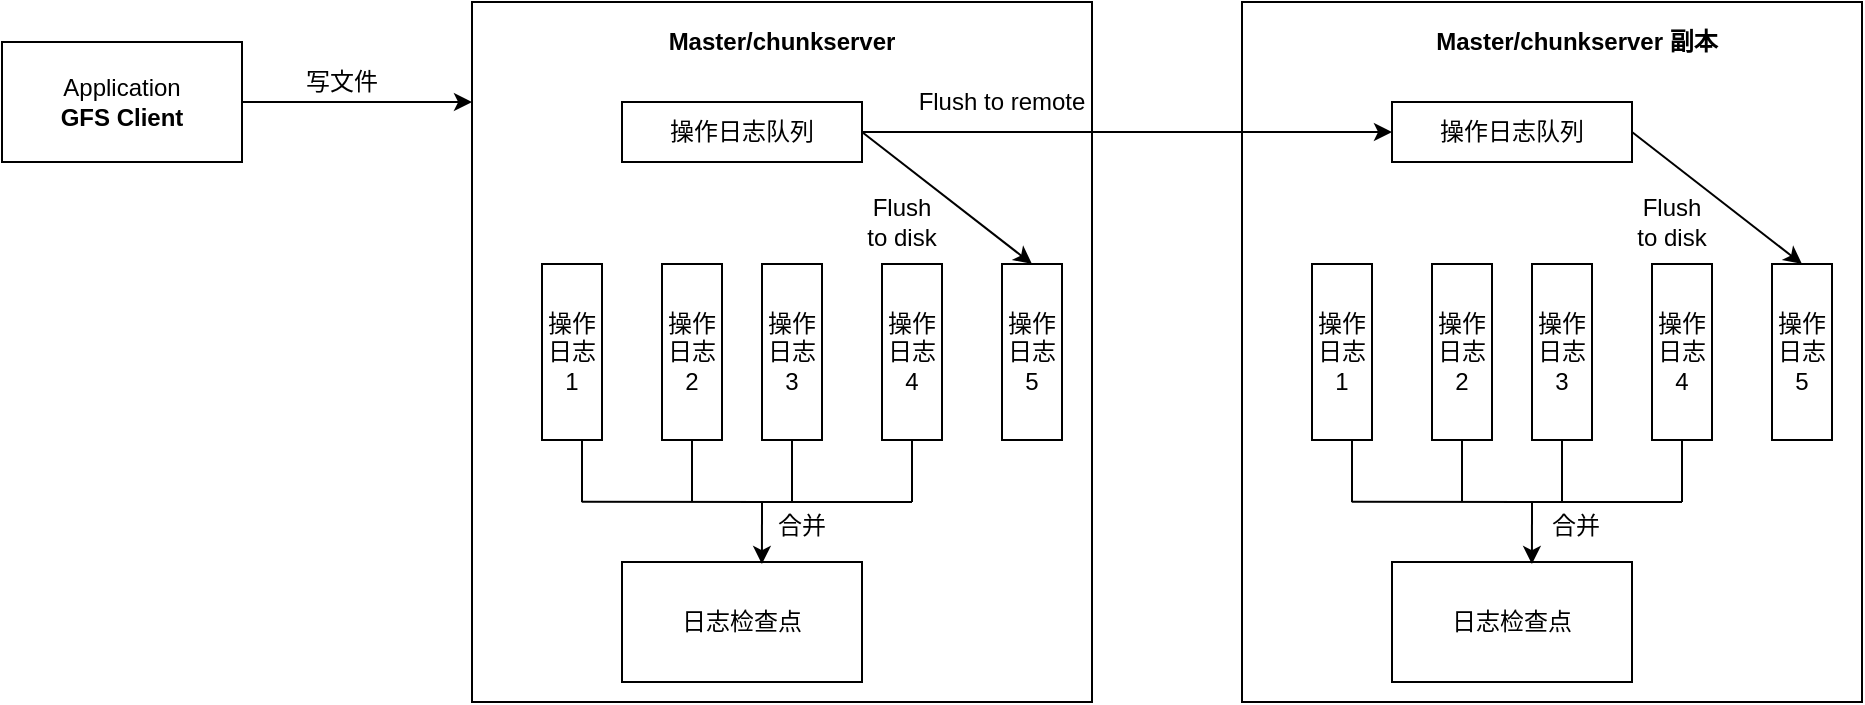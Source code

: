 <mxfile version="13.0.3" type="device"><diagram id="y2w5CcBGsDIYwj5IuvyY" name="Page-1"><mxGraphModel dx="946" dy="624" grid="1" gridSize="10" guides="1" tooltips="1" connect="1" arrows="1" fold="1" page="1" pageScale="1" pageWidth="827" pageHeight="1169" math="0" shadow="0"><root><mxCell id="0"/><mxCell id="1" parent="0"/><mxCell id="3coGC16bLJGF453r9_Ig-2" value="" style="rounded=0;whiteSpace=wrap;html=1;fillColor=none;" vertex="1" parent="1"><mxGeometry x="255" y="30" width="310" height="350" as="geometry"/></mxCell><mxCell id="3coGC16bLJGF453r9_Ig-3" value="Master/chunkserver" style="text;html=1;strokeColor=none;fillColor=none;align=center;verticalAlign=middle;whiteSpace=wrap;rounded=0;fontStyle=1" vertex="1" parent="1"><mxGeometry x="390" y="40" width="40" height="20" as="geometry"/></mxCell><mxCell id="3coGC16bLJGF453r9_Ig-4" value="Application&lt;br&gt;&lt;b&gt;GFS Client&lt;/b&gt;" style="rounded=0;whiteSpace=wrap;html=1;fillColor=none;" vertex="1" parent="1"><mxGeometry x="20" y="50" width="120" height="60" as="geometry"/></mxCell><mxCell id="3coGC16bLJGF453r9_Ig-5" value="" style="endArrow=classic;html=1;entryX=0;entryY=0.143;entryDx=0;entryDy=0;exitX=1;exitY=0.5;exitDx=0;exitDy=0;entryPerimeter=0;" edge="1" parent="1" source="3coGC16bLJGF453r9_Ig-4" target="3coGC16bLJGF453r9_Ig-2"><mxGeometry width="50" height="50" relative="1" as="geometry"><mxPoint x="160" y="240" as="sourcePoint"/><mxPoint x="210" y="190" as="targetPoint"/></mxGeometry></mxCell><mxCell id="3coGC16bLJGF453r9_Ig-6" value="写文件" style="text;html=1;strokeColor=none;fillColor=none;align=center;verticalAlign=middle;whiteSpace=wrap;rounded=0;" vertex="1" parent="1"><mxGeometry x="170" y="60" width="40" height="20" as="geometry"/></mxCell><mxCell id="3coGC16bLJGF453r9_Ig-7" value="操作日志&lt;br&gt;1" style="rounded=0;whiteSpace=wrap;html=1;fillColor=none;" vertex="1" parent="1"><mxGeometry x="290" y="161" width="30" height="88" as="geometry"/></mxCell><mxCell id="3coGC16bLJGF453r9_Ig-8" value="操作日志&lt;br&gt;2" style="rounded=0;whiteSpace=wrap;html=1;fillColor=none;" vertex="1" parent="1"><mxGeometry x="350" y="161" width="30" height="88" as="geometry"/></mxCell><mxCell id="3coGC16bLJGF453r9_Ig-9" value="操作日志&lt;br&gt;3" style="rounded=0;whiteSpace=wrap;html=1;fillColor=none;" vertex="1" parent="1"><mxGeometry x="400" y="161" width="30" height="88" as="geometry"/></mxCell><mxCell id="3coGC16bLJGF453r9_Ig-10" value="操作日志&lt;br&gt;4" style="rounded=0;whiteSpace=wrap;html=1;fillColor=none;" vertex="1" parent="1"><mxGeometry x="460" y="161" width="30" height="88" as="geometry"/></mxCell><mxCell id="3coGC16bLJGF453r9_Ig-11" value="操作日志&lt;br&gt;5" style="rounded=0;whiteSpace=wrap;html=1;fillColor=none;" vertex="1" parent="1"><mxGeometry x="520" y="161" width="30" height="88" as="geometry"/></mxCell><mxCell id="3coGC16bLJGF453r9_Ig-12" value="日志检查点" style="rounded=0;whiteSpace=wrap;html=1;fillColor=none;" vertex="1" parent="1"><mxGeometry x="330" y="310" width="120" height="60" as="geometry"/></mxCell><mxCell id="3coGC16bLJGF453r9_Ig-18" value="" style="endArrow=none;html=1;exitX=0.177;exitY=0.714;exitDx=0;exitDy=0;exitPerimeter=0;" edge="1" parent="1"><mxGeometry width="50" height="50" relative="1" as="geometry"><mxPoint x="309.87" y="279.9" as="sourcePoint"/><mxPoint x="475" y="280" as="targetPoint"/></mxGeometry></mxCell><mxCell id="3coGC16bLJGF453r9_Ig-19" value="" style="endArrow=classic;html=1;entryX=0.583;entryY=0.017;entryDx=0;entryDy=0;entryPerimeter=0;" edge="1" parent="1" target="3coGC16bLJGF453r9_Ig-12"><mxGeometry width="50" height="50" relative="1" as="geometry"><mxPoint x="400" y="280" as="sourcePoint"/><mxPoint x="430" y="300" as="targetPoint"/></mxGeometry></mxCell><mxCell id="3coGC16bLJGF453r9_Ig-20" value="" style="endArrow=none;html=1;" edge="1" parent="1"><mxGeometry width="50" height="50" relative="1" as="geometry"><mxPoint x="310" y="280" as="sourcePoint"/><mxPoint x="310" y="249" as="targetPoint"/></mxGeometry></mxCell><mxCell id="3coGC16bLJGF453r9_Ig-21" value="" style="endArrow=none;html=1;entryX=0.5;entryY=1;entryDx=0;entryDy=0;" edge="1" parent="1" target="3coGC16bLJGF453r9_Ig-8"><mxGeometry width="50" height="50" relative="1" as="geometry"><mxPoint x="365" y="280" as="sourcePoint"/><mxPoint x="400" y="260" as="targetPoint"/></mxGeometry></mxCell><mxCell id="3coGC16bLJGF453r9_Ig-22" value="" style="endArrow=none;html=1;entryX=0.5;entryY=1;entryDx=0;entryDy=0;" edge="1" parent="1" target="3coGC16bLJGF453r9_Ig-10"><mxGeometry width="50" height="50" relative="1" as="geometry"><mxPoint x="475" y="280" as="sourcePoint"/><mxPoint x="520" y="250" as="targetPoint"/></mxGeometry></mxCell><mxCell id="3coGC16bLJGF453r9_Ig-23" value="" style="endArrow=none;html=1;entryX=0.5;entryY=1;entryDx=0;entryDy=0;" edge="1" parent="1" target="3coGC16bLJGF453r9_Ig-9"><mxGeometry width="50" height="50" relative="1" as="geometry"><mxPoint x="415" y="280" as="sourcePoint"/><mxPoint x="520" y="300" as="targetPoint"/></mxGeometry></mxCell><mxCell id="3coGC16bLJGF453r9_Ig-26" value="操作日志队列" style="rounded=0;whiteSpace=wrap;html=1;fillColor=none;" vertex="1" parent="1"><mxGeometry x="330" y="80" width="120" height="30" as="geometry"/></mxCell><mxCell id="3coGC16bLJGF453r9_Ig-27" value="" style="endArrow=classic;html=1;entryX=0.5;entryY=0;entryDx=0;entryDy=0;exitX=1;exitY=0.5;exitDx=0;exitDy=0;" edge="1" parent="1" source="3coGC16bLJGF453r9_Ig-26" target="3coGC16bLJGF453r9_Ig-11"><mxGeometry width="50" height="50" relative="1" as="geometry"><mxPoint x="500" y="150" as="sourcePoint"/><mxPoint x="550" y="100" as="targetPoint"/></mxGeometry></mxCell><mxCell id="3coGC16bLJGF453r9_Ig-28" value="Flush to disk" style="text;html=1;strokeColor=none;fillColor=none;align=center;verticalAlign=middle;whiteSpace=wrap;rounded=0;" vertex="1" parent="1"><mxGeometry x="450" y="130" width="40" height="20" as="geometry"/></mxCell><mxCell id="3coGC16bLJGF453r9_Ig-33" value="" style="rounded=0;whiteSpace=wrap;html=1;fillColor=none;" vertex="1" parent="1"><mxGeometry x="640" y="30" width="310" height="350" as="geometry"/></mxCell><mxCell id="3coGC16bLJGF453r9_Ig-34" value="Master/chunkserver 副本" style="text;html=1;strokeColor=none;fillColor=none;align=center;verticalAlign=middle;whiteSpace=wrap;rounded=0;fontStyle=1" vertex="1" parent="1"><mxGeometry x="730.75" y="40" width="152.5" height="20" as="geometry"/></mxCell><mxCell id="3coGC16bLJGF453r9_Ig-35" value="操作日志&lt;br&gt;1" style="rounded=0;whiteSpace=wrap;html=1;fillColor=none;" vertex="1" parent="1"><mxGeometry x="675" y="161" width="30" height="88" as="geometry"/></mxCell><mxCell id="3coGC16bLJGF453r9_Ig-36" value="操作日志&lt;br&gt;2" style="rounded=0;whiteSpace=wrap;html=1;fillColor=none;" vertex="1" parent="1"><mxGeometry x="735" y="161" width="30" height="88" as="geometry"/></mxCell><mxCell id="3coGC16bLJGF453r9_Ig-37" value="操作日志&lt;br&gt;3" style="rounded=0;whiteSpace=wrap;html=1;fillColor=none;" vertex="1" parent="1"><mxGeometry x="785" y="161" width="30" height="88" as="geometry"/></mxCell><mxCell id="3coGC16bLJGF453r9_Ig-38" value="操作日志&lt;br&gt;4" style="rounded=0;whiteSpace=wrap;html=1;fillColor=none;" vertex="1" parent="1"><mxGeometry x="845" y="161" width="30" height="88" as="geometry"/></mxCell><mxCell id="3coGC16bLJGF453r9_Ig-39" value="操作日志&lt;br&gt;5" style="rounded=0;whiteSpace=wrap;html=1;fillColor=none;" vertex="1" parent="1"><mxGeometry x="905" y="161" width="30" height="88" as="geometry"/></mxCell><mxCell id="3coGC16bLJGF453r9_Ig-40" value="日志检查点" style="rounded=0;whiteSpace=wrap;html=1;fillColor=none;" vertex="1" parent="1"><mxGeometry x="715" y="310" width="120" height="60" as="geometry"/></mxCell><mxCell id="3coGC16bLJGF453r9_Ig-41" value="" style="endArrow=none;html=1;exitX=0.177;exitY=0.714;exitDx=0;exitDy=0;exitPerimeter=0;" edge="1" parent="1"><mxGeometry width="50" height="50" relative="1" as="geometry"><mxPoint x="694.87" y="279.9" as="sourcePoint"/><mxPoint x="860" y="280" as="targetPoint"/></mxGeometry></mxCell><mxCell id="3coGC16bLJGF453r9_Ig-42" value="" style="endArrow=classic;html=1;entryX=0.583;entryY=0.017;entryDx=0;entryDy=0;entryPerimeter=0;" edge="1" parent="1" target="3coGC16bLJGF453r9_Ig-40"><mxGeometry width="50" height="50" relative="1" as="geometry"><mxPoint x="785" y="280" as="sourcePoint"/><mxPoint x="815" y="300" as="targetPoint"/></mxGeometry></mxCell><mxCell id="3coGC16bLJGF453r9_Ig-43" value="" style="endArrow=none;html=1;" edge="1" parent="1"><mxGeometry width="50" height="50" relative="1" as="geometry"><mxPoint x="695" y="280" as="sourcePoint"/><mxPoint x="695" y="249" as="targetPoint"/></mxGeometry></mxCell><mxCell id="3coGC16bLJGF453r9_Ig-44" value="" style="endArrow=none;html=1;entryX=0.5;entryY=1;entryDx=0;entryDy=0;" edge="1" parent="1" target="3coGC16bLJGF453r9_Ig-36"><mxGeometry width="50" height="50" relative="1" as="geometry"><mxPoint x="750" y="280" as="sourcePoint"/><mxPoint x="785" y="260" as="targetPoint"/></mxGeometry></mxCell><mxCell id="3coGC16bLJGF453r9_Ig-45" value="" style="endArrow=none;html=1;entryX=0.5;entryY=1;entryDx=0;entryDy=0;" edge="1" parent="1" target="3coGC16bLJGF453r9_Ig-38"><mxGeometry width="50" height="50" relative="1" as="geometry"><mxPoint x="860" y="280" as="sourcePoint"/><mxPoint x="905" y="250" as="targetPoint"/></mxGeometry></mxCell><mxCell id="3coGC16bLJGF453r9_Ig-46" value="" style="endArrow=none;html=1;entryX=0.5;entryY=1;entryDx=0;entryDy=0;" edge="1" parent="1" target="3coGC16bLJGF453r9_Ig-37"><mxGeometry width="50" height="50" relative="1" as="geometry"><mxPoint x="800" y="280" as="sourcePoint"/><mxPoint x="905" y="300" as="targetPoint"/></mxGeometry></mxCell><mxCell id="3coGC16bLJGF453r9_Ig-47" value="操作日志队列" style="rounded=0;whiteSpace=wrap;html=1;fillColor=none;" vertex="1" parent="1"><mxGeometry x="715" y="80" width="120" height="30" as="geometry"/></mxCell><mxCell id="3coGC16bLJGF453r9_Ig-48" value="" style="endArrow=classic;html=1;entryX=0.5;entryY=0;entryDx=0;entryDy=0;exitX=1;exitY=0.5;exitDx=0;exitDy=0;" edge="1" parent="1" source="3coGC16bLJGF453r9_Ig-47" target="3coGC16bLJGF453r9_Ig-39"><mxGeometry width="50" height="50" relative="1" as="geometry"><mxPoint x="885" y="150" as="sourcePoint"/><mxPoint x="935" y="100" as="targetPoint"/></mxGeometry></mxCell><mxCell id="3coGC16bLJGF453r9_Ig-49" value="Flush to disk" style="text;html=1;strokeColor=none;fillColor=none;align=center;verticalAlign=middle;whiteSpace=wrap;rounded=0;" vertex="1" parent="1"><mxGeometry x="835" y="130" width="40" height="20" as="geometry"/></mxCell><mxCell id="3coGC16bLJGF453r9_Ig-50" value="" style="endArrow=classic;html=1;entryX=0;entryY=0.5;entryDx=0;entryDy=0;" edge="1" parent="1" target="3coGC16bLJGF453r9_Ig-47"><mxGeometry width="50" height="50" relative="1" as="geometry"><mxPoint x="450" y="95" as="sourcePoint"/><mxPoint x="580" y="80" as="targetPoint"/></mxGeometry></mxCell><mxCell id="3coGC16bLJGF453r9_Ig-51" value="Flush to remote" style="text;html=1;strokeColor=none;fillColor=none;align=center;verticalAlign=middle;whiteSpace=wrap;rounded=0;" vertex="1" parent="1"><mxGeometry x="470" y="70" width="100" height="20" as="geometry"/></mxCell><mxCell id="3coGC16bLJGF453r9_Ig-52" value="合并" style="text;html=1;strokeColor=none;fillColor=none;align=center;verticalAlign=middle;whiteSpace=wrap;rounded=0;" vertex="1" parent="1"><mxGeometry x="400" y="282" width="40" height="20" as="geometry"/></mxCell><mxCell id="3coGC16bLJGF453r9_Ig-53" value="合并" style="text;html=1;strokeColor=none;fillColor=none;align=center;verticalAlign=middle;whiteSpace=wrap;rounded=0;" vertex="1" parent="1"><mxGeometry x="787" y="282" width="40" height="20" as="geometry"/></mxCell></root></mxGraphModel></diagram></mxfile>